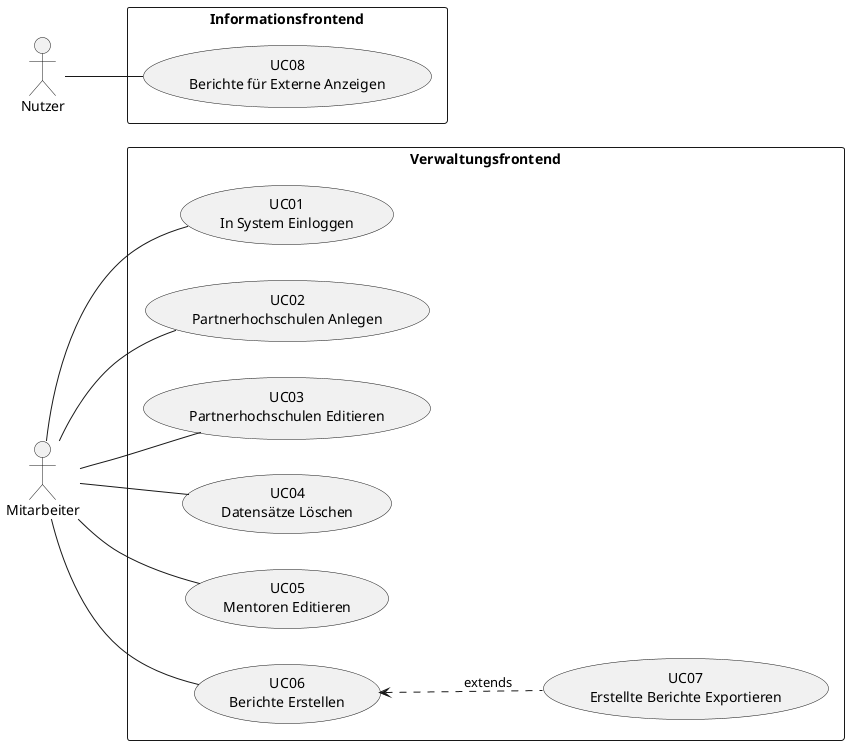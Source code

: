 @startuml
left to right direction

actor Mitarbeiter

rectangle "Verwaltungsfrontend" {
usecase "UC01\nIn System Einloggen" as uc01
usecase "UC02\nPartnerhochschulen Anlegen" as uc02
usecase "UC03\nPartnerhochschulen Editieren" as uc03
usecase "UC04\nDatensätze Löschen" as uc04
usecase "UC05\nMentoren Editieren" as uc05
usecase "UC06\nBerichte Erstellen" as uc06
usecase "UC07\nErstellte Berichte Exportieren" as uc07
}

Mitarbeiter -- uc01
Mitarbeiter -- uc02
Mitarbeiter -- uc03
Mitarbeiter -- uc04
Mitarbeiter -- uc05
Mitarbeiter -- uc06
uc06 <.down. uc07 : extends


actor Nutzer

rectangle "Informationsfrontend" {

usecase "UC08\nBerichte für Externe Anzeigen" as uc08
}
Nutzer -- uc08

@enduml
